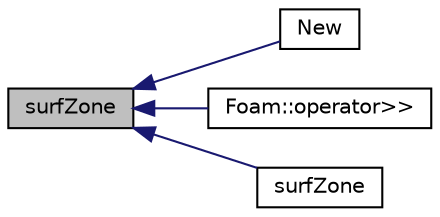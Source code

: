 digraph "surfZone"
{
  bgcolor="transparent";
  edge [fontname="Helvetica",fontsize="10",labelfontname="Helvetica",labelfontsize="10"];
  node [fontname="Helvetica",fontsize="10",shape=record];
  rankdir="LR";
  Node1 [label="surfZone",height=0.2,width=0.4,color="black", fillcolor="grey75", style="filled", fontcolor="black"];
  Node1 -> Node2 [dir="back",color="midnightblue",fontsize="10",style="solid",fontname="Helvetica"];
  Node2 [label="New",height=0.2,width=0.4,color="black",URL="$a02509.html#afc238dd62f2ad08f941c85241c677893"];
  Node1 -> Node3 [dir="back",color="midnightblue",fontsize="10",style="solid",fontname="Helvetica"];
  Node3 [label="Foam::operator\>\>",height=0.2,width=0.4,color="black",URL="$a10733.html#a3363f14e27418f1bcf2c2d882713882a"];
  Node1 -> Node4 [dir="back",color="midnightblue",fontsize="10",style="solid",fontname="Helvetica"];
  Node4 [label="surfZone",height=0.2,width=0.4,color="black",URL="$a02509.html#a9811fca31db974b81c8831546907f4bc",tooltip="Construct from Istream. "];
}
